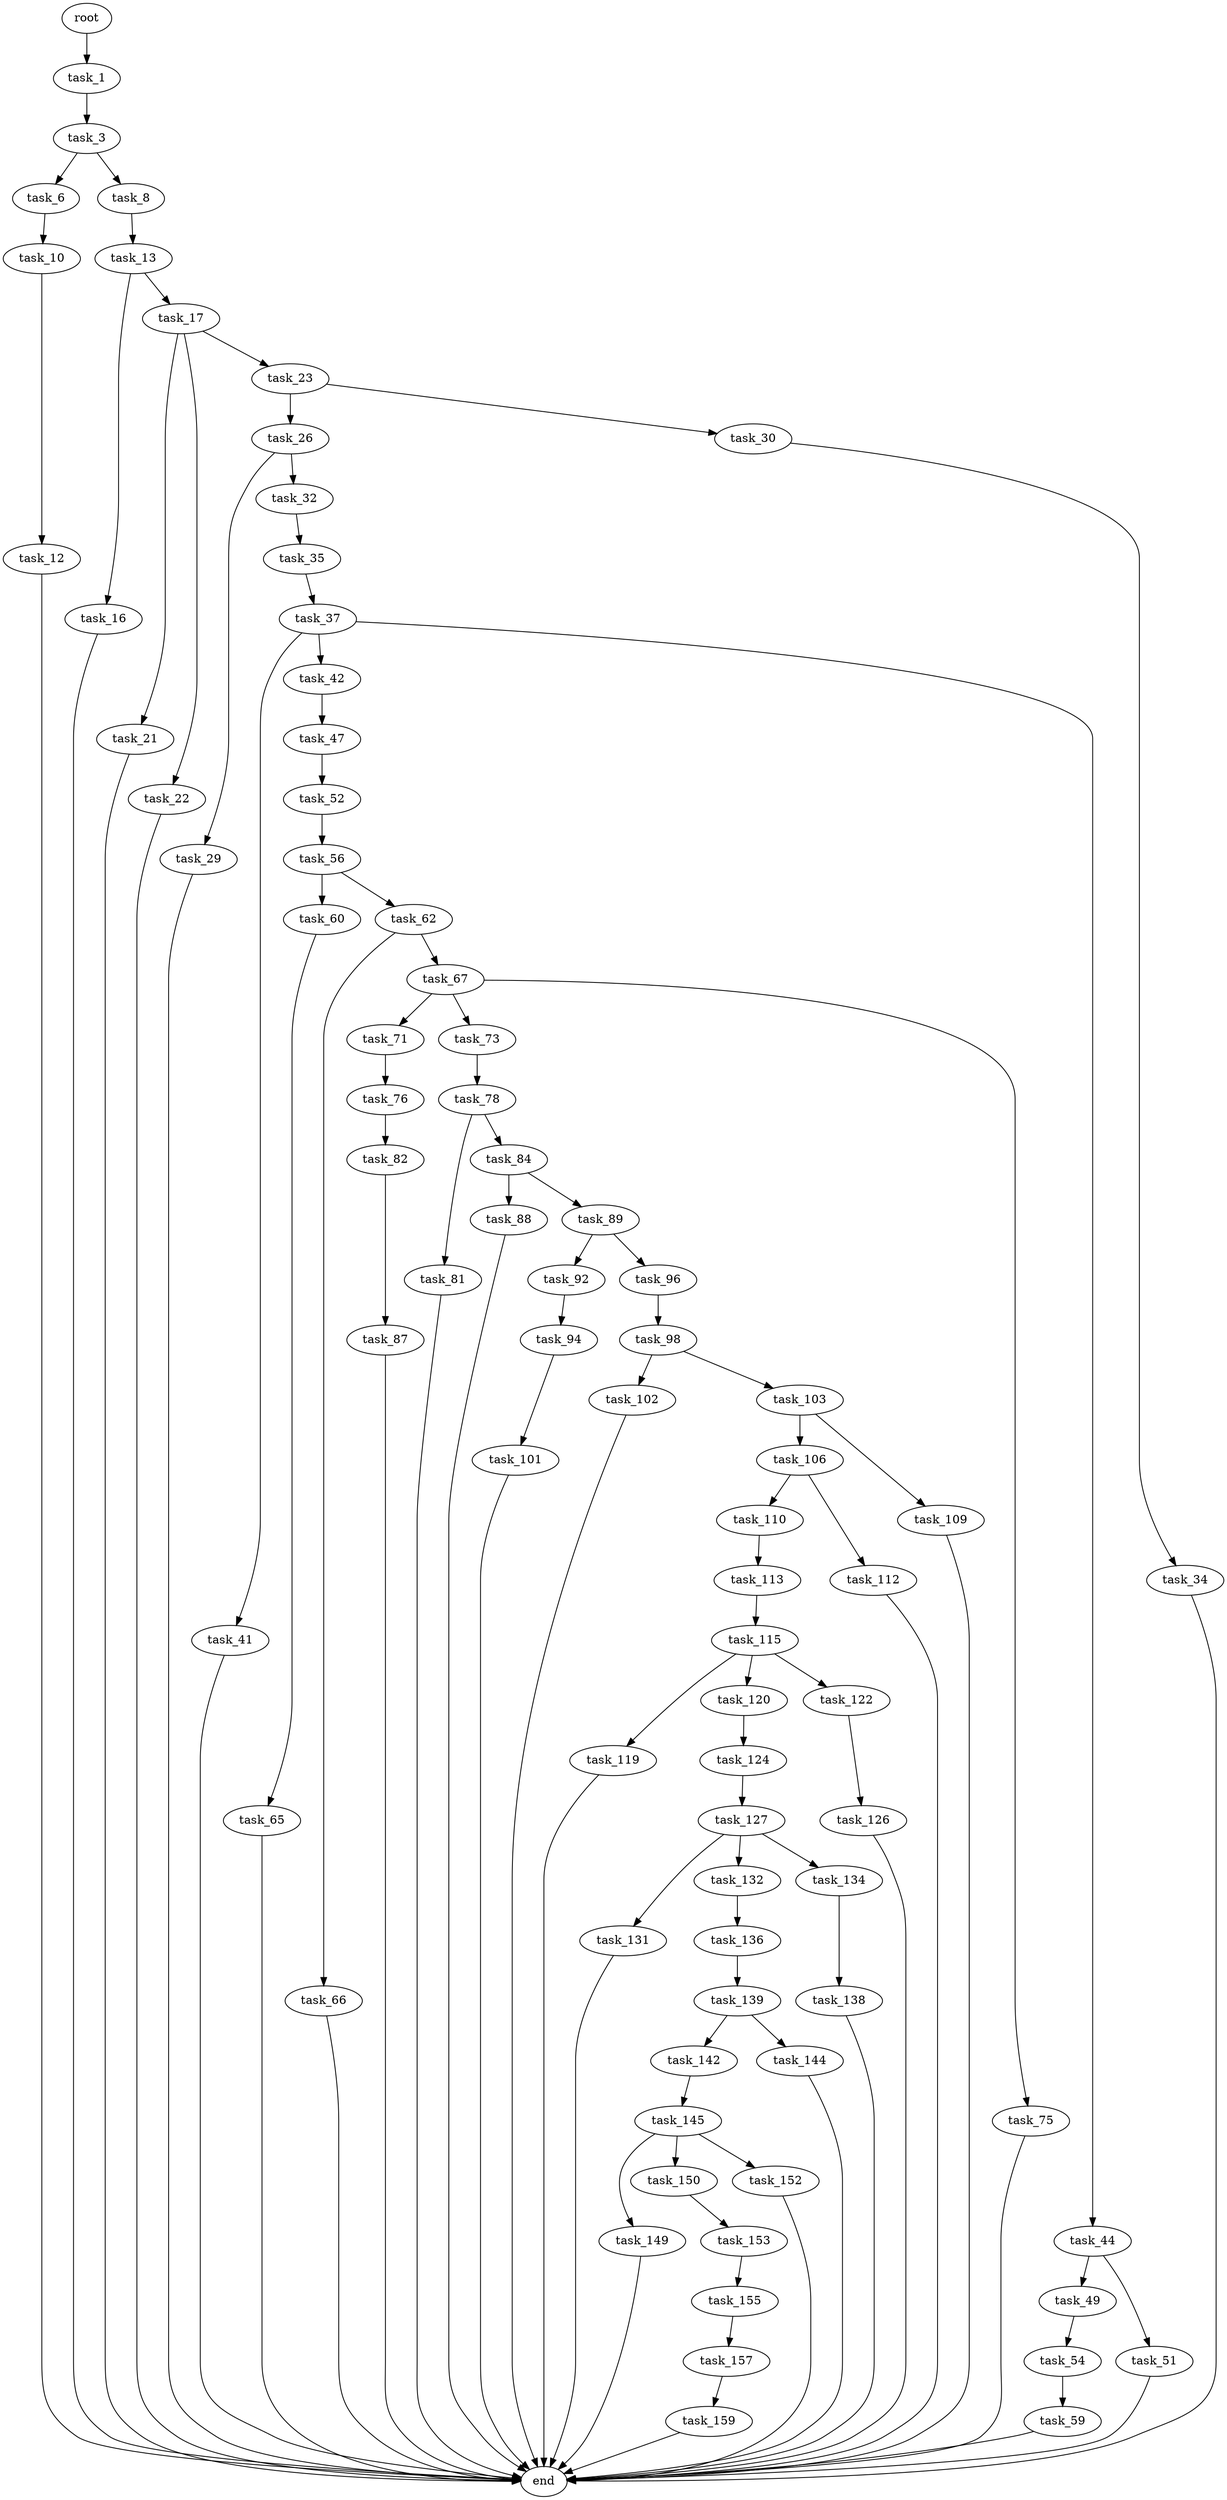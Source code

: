 digraph G {
  root [size="0.000000"];
  task_1 [size="41640622216.000000"];
  task_3 [size="635644217463.000000"];
  task_6 [size="604657692058.000000"];
  task_8 [size="185845532219.000000"];
  task_10 [size="134217728000.000000"];
  task_13 [size="22973423731.000000"];
  task_12 [size="5616499057.000000"];
  end [size="0.000000"];
  task_16 [size="549755813888.000000"];
  task_17 [size="13586610870.000000"];
  task_21 [size="1929947923.000000"];
  task_22 [size="4780316058.000000"];
  task_23 [size="13828513269.000000"];
  task_26 [size="134217728000.000000"];
  task_30 [size="8589934592.000000"];
  task_29 [size="8073640320.000000"];
  task_32 [size="8589934592.000000"];
  task_34 [size="28299064126.000000"];
  task_35 [size="22509067879.000000"];
  task_37 [size="28451576505.000000"];
  task_41 [size="782757789696.000000"];
  task_42 [size="126400992656.000000"];
  task_44 [size="549755813888.000000"];
  task_47 [size="11665116815.000000"];
  task_49 [size="509812725392.000000"];
  task_51 [size="31211079974.000000"];
  task_52 [size="88381036865.000000"];
  task_54 [size="10434279737.000000"];
  task_56 [size="647686063050.000000"];
  task_59 [size="235000140787.000000"];
  task_60 [size="1449139105.000000"];
  task_62 [size="1073741824000.000000"];
  task_65 [size="15647221735.000000"];
  task_66 [size="28991029248.000000"];
  task_67 [size="549755813888.000000"];
  task_71 [size="134217728000.000000"];
  task_73 [size="134217728000.000000"];
  task_75 [size="1073741824000.000000"];
  task_76 [size="4447048562.000000"];
  task_78 [size="816238663.000000"];
  task_82 [size="89178046979.000000"];
  task_81 [size="137981107488.000000"];
  task_84 [size="309943726539.000000"];
  task_87 [size="2114225560.000000"];
  task_88 [size="28991029248.000000"];
  task_89 [size="38748100853.000000"];
  task_92 [size="782757789696.000000"];
  task_96 [size="279895695640.000000"];
  task_94 [size="549755813888.000000"];
  task_101 [size="261751768304.000000"];
  task_98 [size="153678052485.000000"];
  task_102 [size="42378764166.000000"];
  task_103 [size="1073741824000.000000"];
  task_106 [size="103325157120.000000"];
  task_109 [size="29562017874.000000"];
  task_110 [size="1333534228733.000000"];
  task_112 [size="68719476736.000000"];
  task_113 [size="208428489144.000000"];
  task_115 [size="4389419560.000000"];
  task_119 [size="182040143904.000000"];
  task_120 [size="782757789696.000000"];
  task_122 [size="184491654756.000000"];
  task_124 [size="9405157132.000000"];
  task_126 [size="410554422.000000"];
  task_127 [size="33436468340.000000"];
  task_131 [size="6518068923.000000"];
  task_132 [size="782757789696.000000"];
  task_134 [size="142899916260.000000"];
  task_136 [size="28991029248.000000"];
  task_138 [size="782757789696.000000"];
  task_139 [size="7220829754.000000"];
  task_142 [size="808530690.000000"];
  task_144 [size="368293445632.000000"];
  task_145 [size="4161848133.000000"];
  task_149 [size="549755813888.000000"];
  task_150 [size="39953926081.000000"];
  task_152 [size="481223354352.000000"];
  task_153 [size="16051595872.000000"];
  task_155 [size="782757789696.000000"];
  task_157 [size="13978783116.000000"];
  task_159 [size="20874942938.000000"];

  root -> task_1 [size="1.000000"];
  task_1 -> task_3 [size="679477248.000000"];
  task_3 -> task_6 [size="838860800.000000"];
  task_3 -> task_8 [size="838860800.000000"];
  task_6 -> task_10 [size="838860800.000000"];
  task_8 -> task_13 [size="301989888.000000"];
  task_10 -> task_12 [size="209715200.000000"];
  task_13 -> task_16 [size="838860800.000000"];
  task_13 -> task_17 [size="838860800.000000"];
  task_12 -> end [size="1.000000"];
  task_16 -> end [size="1.000000"];
  task_17 -> task_21 [size="33554432.000000"];
  task_17 -> task_22 [size="33554432.000000"];
  task_17 -> task_23 [size="33554432.000000"];
  task_21 -> end [size="1.000000"];
  task_22 -> end [size="1.000000"];
  task_23 -> task_26 [size="679477248.000000"];
  task_23 -> task_30 [size="679477248.000000"];
  task_26 -> task_29 [size="209715200.000000"];
  task_26 -> task_32 [size="209715200.000000"];
  task_30 -> task_34 [size="33554432.000000"];
  task_29 -> end [size="1.000000"];
  task_32 -> task_35 [size="33554432.000000"];
  task_34 -> end [size="1.000000"];
  task_35 -> task_37 [size="411041792.000000"];
  task_37 -> task_41 [size="33554432.000000"];
  task_37 -> task_42 [size="33554432.000000"];
  task_37 -> task_44 [size="33554432.000000"];
  task_41 -> end [size="1.000000"];
  task_42 -> task_47 [size="209715200.000000"];
  task_44 -> task_49 [size="536870912.000000"];
  task_44 -> task_51 [size="536870912.000000"];
  task_47 -> task_52 [size="33554432.000000"];
  task_49 -> task_54 [size="838860800.000000"];
  task_51 -> end [size="1.000000"];
  task_52 -> task_56 [size="75497472.000000"];
  task_54 -> task_59 [size="411041792.000000"];
  task_56 -> task_60 [size="411041792.000000"];
  task_56 -> task_62 [size="411041792.000000"];
  task_59 -> end [size="1.000000"];
  task_60 -> task_65 [size="134217728.000000"];
  task_62 -> task_66 [size="838860800.000000"];
  task_62 -> task_67 [size="838860800.000000"];
  task_65 -> end [size="1.000000"];
  task_66 -> end [size="1.000000"];
  task_67 -> task_71 [size="536870912.000000"];
  task_67 -> task_73 [size="536870912.000000"];
  task_67 -> task_75 [size="536870912.000000"];
  task_71 -> task_76 [size="209715200.000000"];
  task_73 -> task_78 [size="209715200.000000"];
  task_75 -> end [size="1.000000"];
  task_76 -> task_82 [size="75497472.000000"];
  task_78 -> task_81 [size="33554432.000000"];
  task_78 -> task_84 [size="33554432.000000"];
  task_82 -> task_87 [size="209715200.000000"];
  task_81 -> end [size="1.000000"];
  task_84 -> task_88 [size="301989888.000000"];
  task_84 -> task_89 [size="301989888.000000"];
  task_87 -> end [size="1.000000"];
  task_88 -> end [size="1.000000"];
  task_89 -> task_92 [size="838860800.000000"];
  task_89 -> task_96 [size="838860800.000000"];
  task_92 -> task_94 [size="679477248.000000"];
  task_96 -> task_98 [size="209715200.000000"];
  task_94 -> task_101 [size="536870912.000000"];
  task_101 -> end [size="1.000000"];
  task_98 -> task_102 [size="209715200.000000"];
  task_98 -> task_103 [size="209715200.000000"];
  task_102 -> end [size="1.000000"];
  task_103 -> task_106 [size="838860800.000000"];
  task_103 -> task_109 [size="838860800.000000"];
  task_106 -> task_110 [size="134217728.000000"];
  task_106 -> task_112 [size="134217728.000000"];
  task_109 -> end [size="1.000000"];
  task_110 -> task_113 [size="838860800.000000"];
  task_112 -> end [size="1.000000"];
  task_113 -> task_115 [size="209715200.000000"];
  task_115 -> task_119 [size="134217728.000000"];
  task_115 -> task_120 [size="134217728.000000"];
  task_115 -> task_122 [size="134217728.000000"];
  task_119 -> end [size="1.000000"];
  task_120 -> task_124 [size="679477248.000000"];
  task_122 -> task_126 [size="134217728.000000"];
  task_124 -> task_127 [size="33554432.000000"];
  task_126 -> end [size="1.000000"];
  task_127 -> task_131 [size="33554432.000000"];
  task_127 -> task_132 [size="33554432.000000"];
  task_127 -> task_134 [size="33554432.000000"];
  task_131 -> end [size="1.000000"];
  task_132 -> task_136 [size="679477248.000000"];
  task_134 -> task_138 [size="134217728.000000"];
  task_136 -> task_139 [size="75497472.000000"];
  task_138 -> end [size="1.000000"];
  task_139 -> task_142 [size="411041792.000000"];
  task_139 -> task_144 [size="411041792.000000"];
  task_142 -> task_145 [size="33554432.000000"];
  task_144 -> end [size="1.000000"];
  task_145 -> task_149 [size="75497472.000000"];
  task_145 -> task_150 [size="75497472.000000"];
  task_145 -> task_152 [size="75497472.000000"];
  task_149 -> end [size="1.000000"];
  task_150 -> task_153 [size="838860800.000000"];
  task_152 -> end [size="1.000000"];
  task_153 -> task_155 [size="536870912.000000"];
  task_155 -> task_157 [size="679477248.000000"];
  task_157 -> task_159 [size="301989888.000000"];
  task_159 -> end [size="1.000000"];
}
